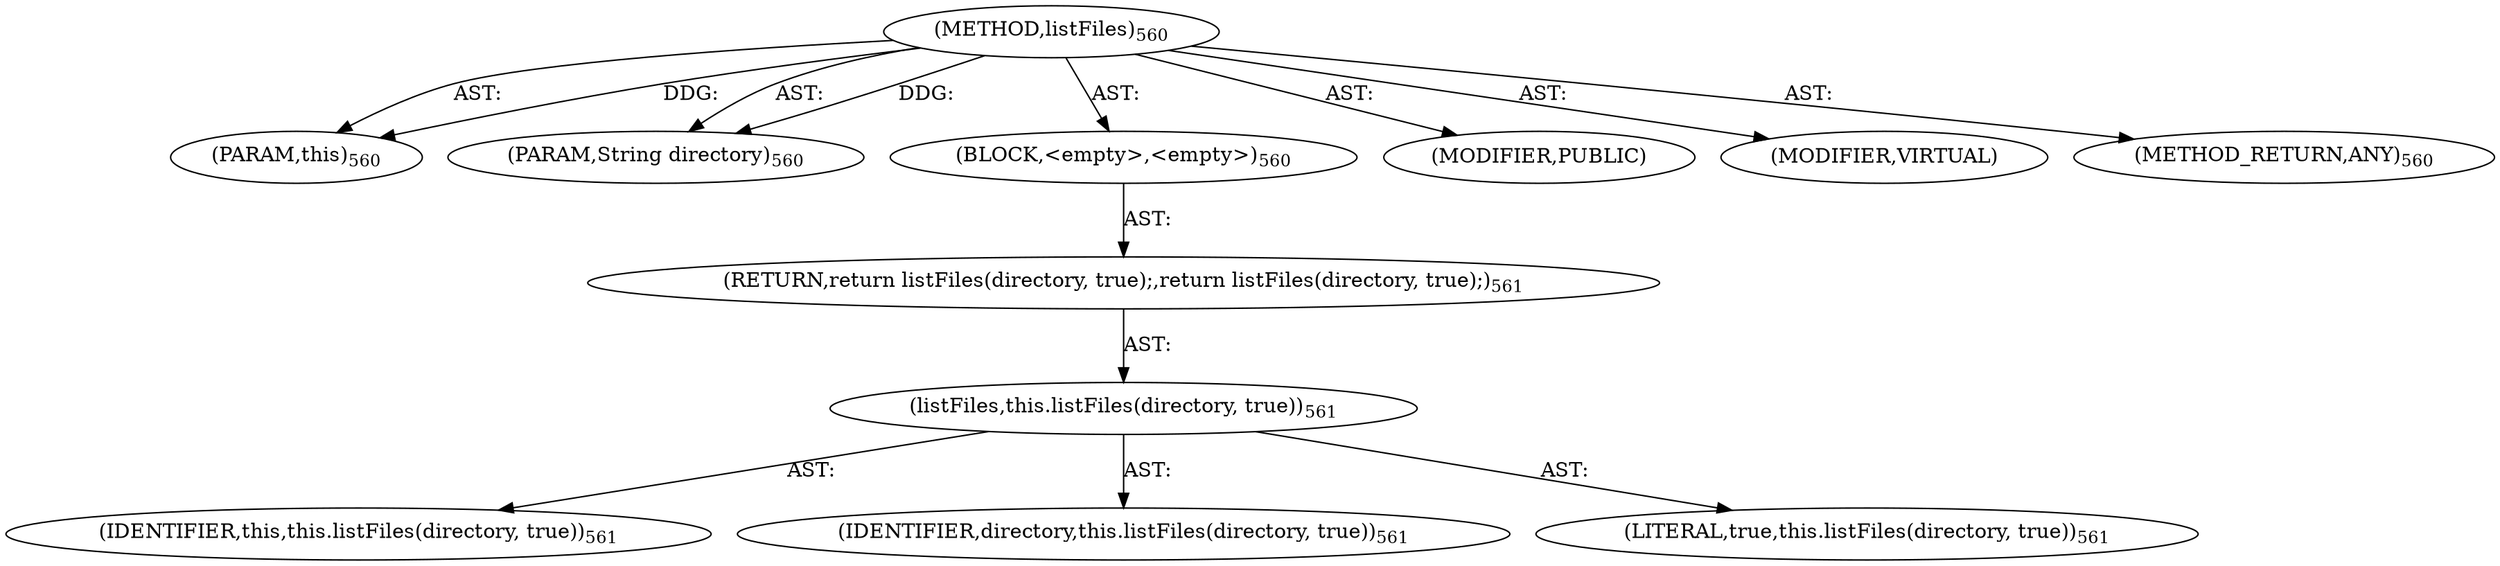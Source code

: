 digraph "listFiles" {  
"111669149705" [label = <(METHOD,listFiles)<SUB>560</SUB>> ]
"115964116998" [label = <(PARAM,this)<SUB>560</SUB>> ]
"115964117068" [label = <(PARAM,String directory)<SUB>560</SUB>> ]
"25769803870" [label = <(BLOCK,&lt;empty&gt;,&lt;empty&gt;)<SUB>560</SUB>> ]
"146028888071" [label = <(RETURN,return listFiles(directory, true);,return listFiles(directory, true);)<SUB>561</SUB>> ]
"30064771426" [label = <(listFiles,this.listFiles(directory, true))<SUB>561</SUB>> ]
"68719476771" [label = <(IDENTIFIER,this,this.listFiles(directory, true))<SUB>561</SUB>> ]
"68719477209" [label = <(IDENTIFIER,directory,this.listFiles(directory, true))<SUB>561</SUB>> ]
"90194313264" [label = <(LITERAL,true,this.listFiles(directory, true))<SUB>561</SUB>> ]
"133143986248" [label = <(MODIFIER,PUBLIC)> ]
"133143986249" [label = <(MODIFIER,VIRTUAL)> ]
"128849018889" [label = <(METHOD_RETURN,ANY)<SUB>560</SUB>> ]
  "111669149705" -> "115964116998"  [ label = "AST: "] 
  "111669149705" -> "115964117068"  [ label = "AST: "] 
  "111669149705" -> "25769803870"  [ label = "AST: "] 
  "111669149705" -> "133143986248"  [ label = "AST: "] 
  "111669149705" -> "133143986249"  [ label = "AST: "] 
  "111669149705" -> "128849018889"  [ label = "AST: "] 
  "25769803870" -> "146028888071"  [ label = "AST: "] 
  "146028888071" -> "30064771426"  [ label = "AST: "] 
  "30064771426" -> "68719476771"  [ label = "AST: "] 
  "30064771426" -> "68719477209"  [ label = "AST: "] 
  "30064771426" -> "90194313264"  [ label = "AST: "] 
  "111669149705" -> "115964116998"  [ label = "DDG: "] 
  "111669149705" -> "115964117068"  [ label = "DDG: "] 
}

